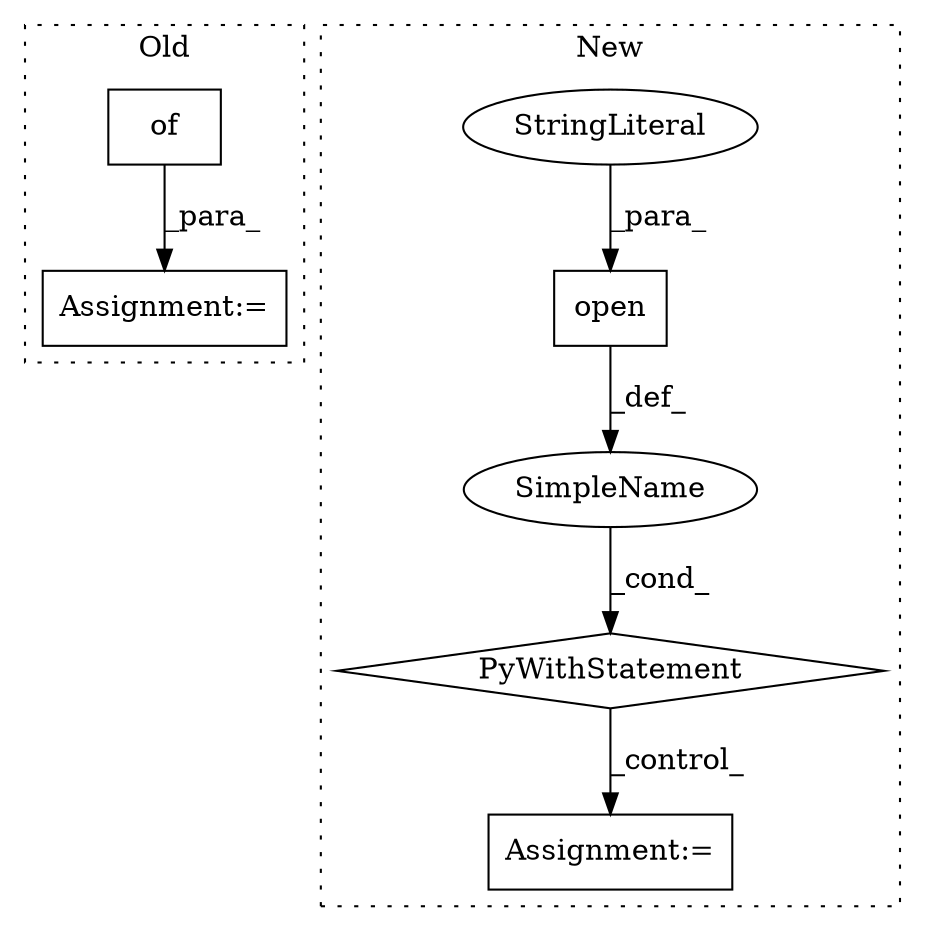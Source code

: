 digraph G {
subgraph cluster0 {
1 [label="of" a="32" s="144,892" l="3,1" shape="box"];
3 [label="Assignment:=" a="7" s="139" l="1" shape="box"];
label = "Old";
style="dotted";
}
subgraph cluster1 {
2 [label="PyWithStatement" a="104" s="391,464" l="10,2" shape="diamond"];
4 [label="Assignment:=" a="7" s="481" l="14" shape="box"];
5 [label="SimpleName" a="42" s="" l="" shape="ellipse"];
6 [label="open" a="32" s="401,463" l="5,1" shape="box"];
7 [label="StringLiteral" a="45" s="456" l="7" shape="ellipse"];
label = "New";
style="dotted";
}
1 -> 3 [label="_para_"];
2 -> 4 [label="_control_"];
5 -> 2 [label="_cond_"];
6 -> 5 [label="_def_"];
7 -> 6 [label="_para_"];
}